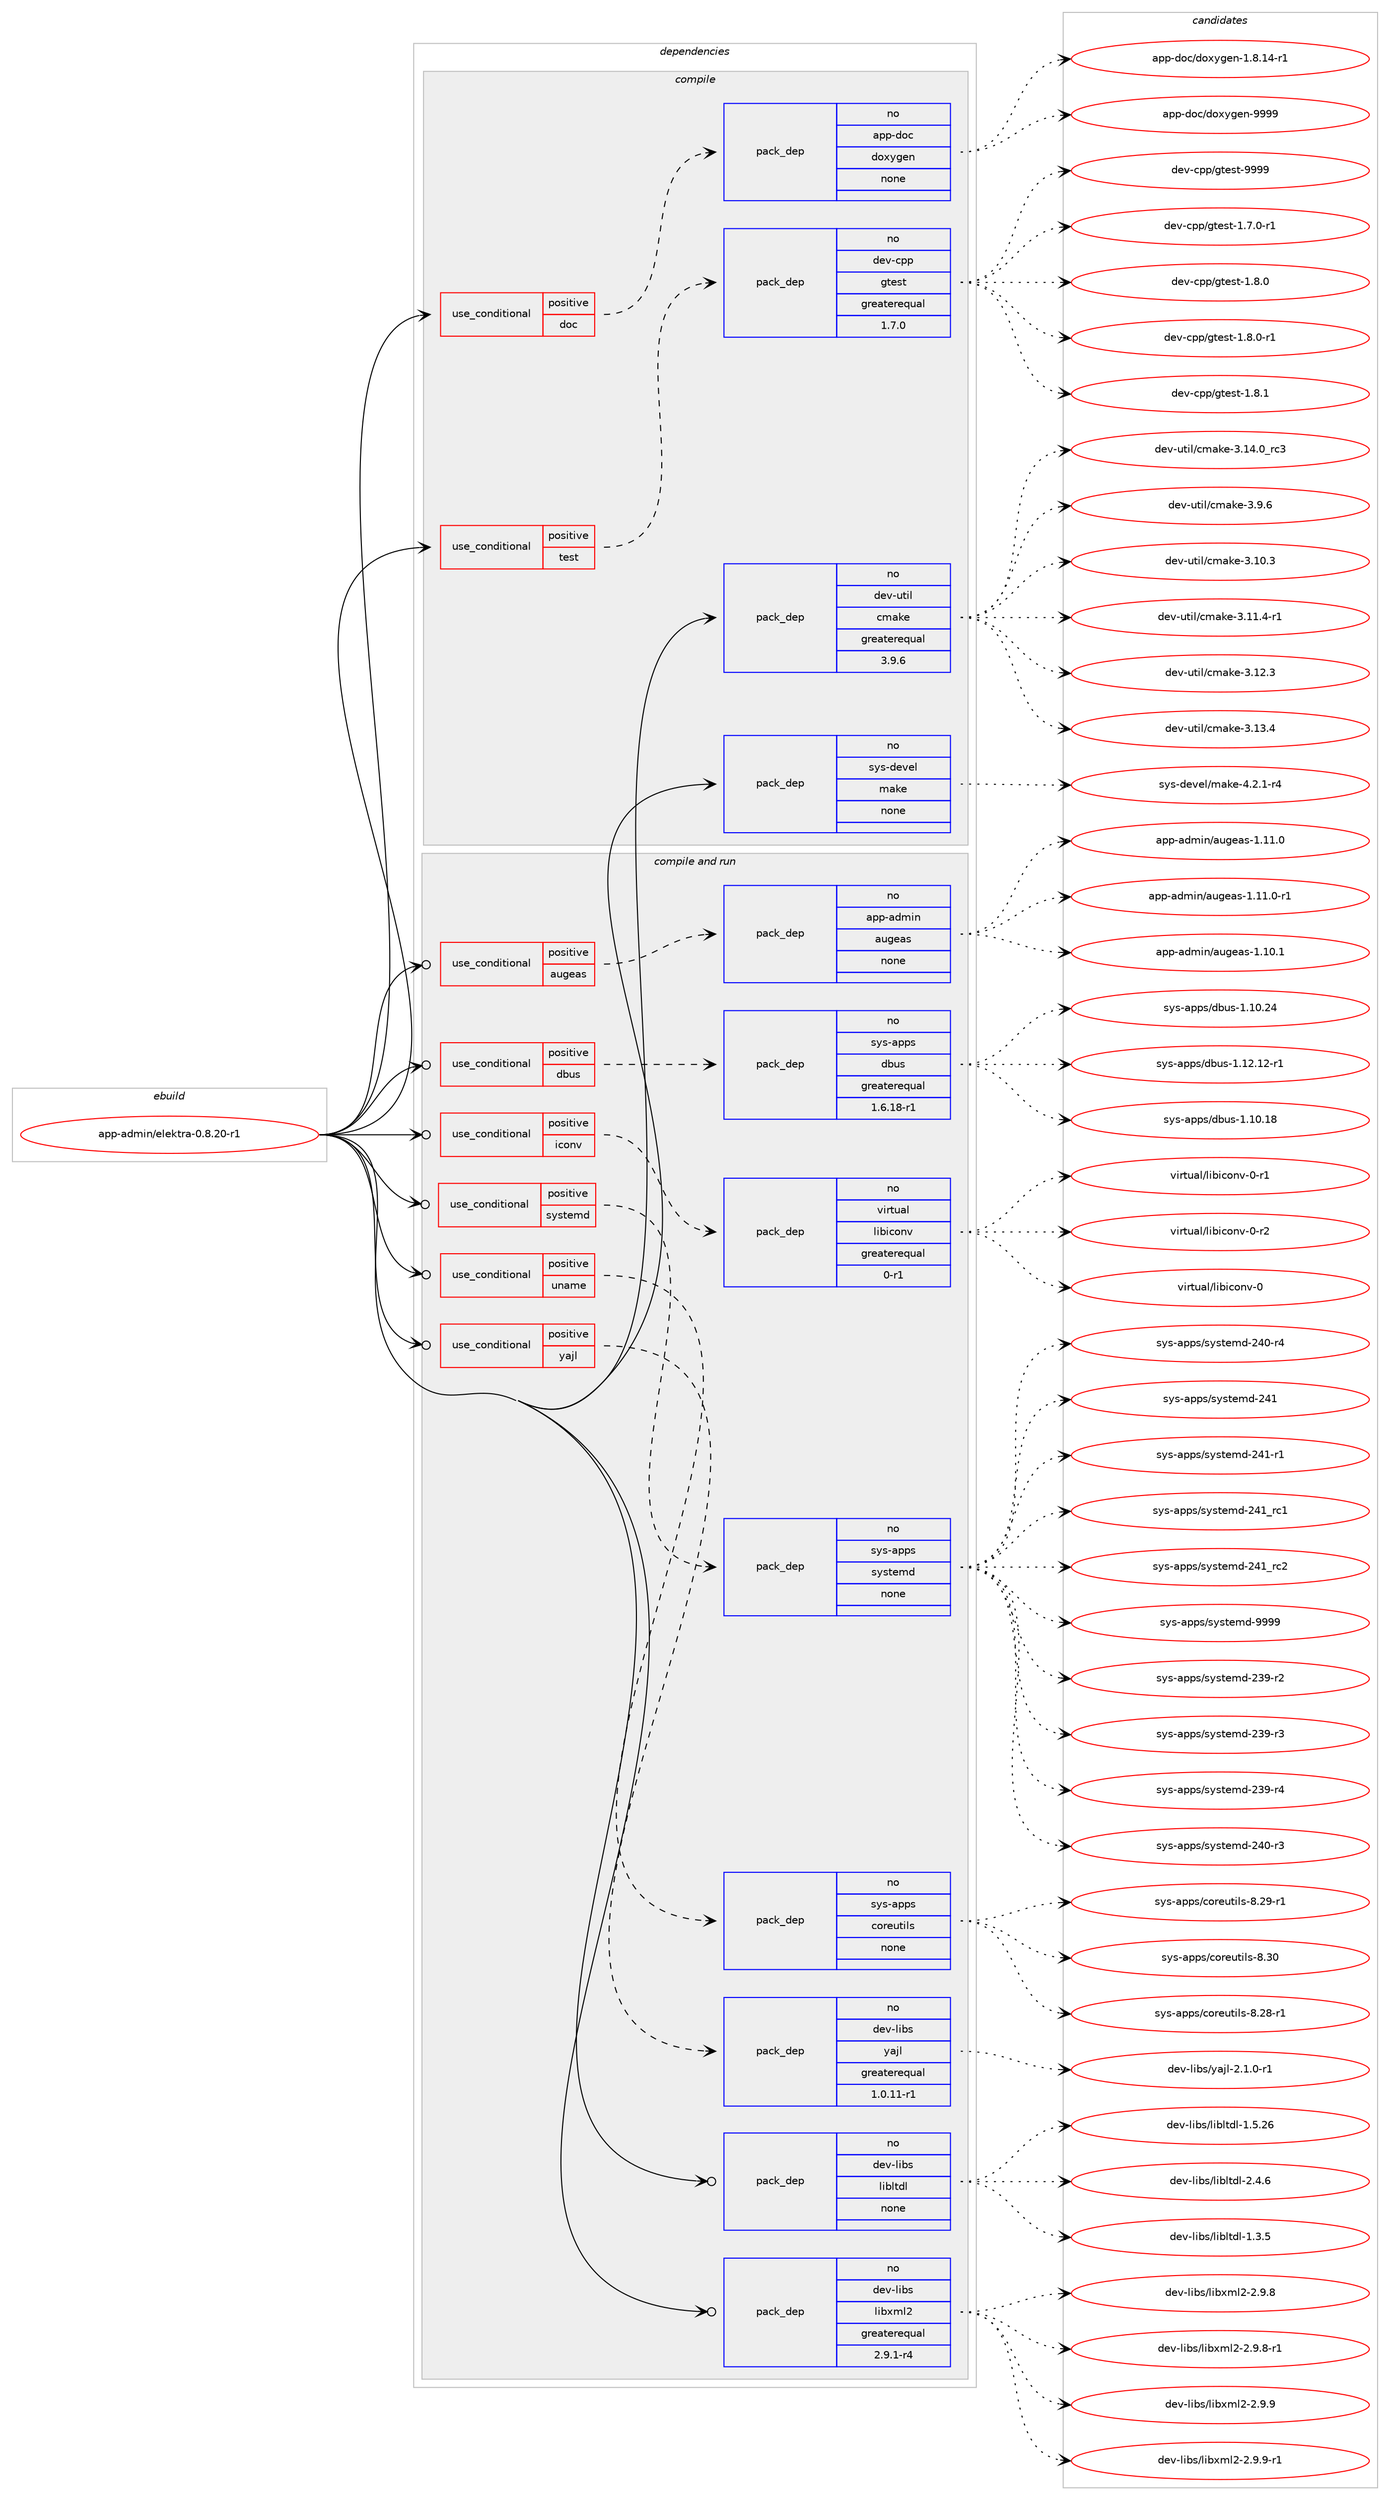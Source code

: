 digraph prolog {

# *************
# Graph options
# *************

newrank=true;
concentrate=true;
compound=true;
graph [rankdir=LR,fontname=Helvetica,fontsize=10,ranksep=1.5];#, ranksep=2.5, nodesep=0.2];
edge  [arrowhead=vee];
node  [fontname=Helvetica,fontsize=10];

# **********
# The ebuild
# **********

subgraph cluster_leftcol {
color=gray;
rank=same;
label=<<i>ebuild</i>>;
id [label="app-admin/elektra-0.8.20-r1", color=red, width=4, href="../app-admin/elektra-0.8.20-r1.svg"];
}

# ****************
# The dependencies
# ****************

subgraph cluster_midcol {
color=gray;
label=<<i>dependencies</i>>;
subgraph cluster_compile {
fillcolor="#eeeeee";
style=filled;
label=<<i>compile</i>>;
subgraph cond344808 {
dependency1264740 [label=<<TABLE BORDER="0" CELLBORDER="1" CELLSPACING="0" CELLPADDING="4"><TR><TD ROWSPAN="3" CELLPADDING="10">use_conditional</TD></TR><TR><TD>positive</TD></TR><TR><TD>doc</TD></TR></TABLE>>, shape=none, color=red];
subgraph pack900338 {
dependency1264741 [label=<<TABLE BORDER="0" CELLBORDER="1" CELLSPACING="0" CELLPADDING="4" WIDTH="220"><TR><TD ROWSPAN="6" CELLPADDING="30">pack_dep</TD></TR><TR><TD WIDTH="110">no</TD></TR><TR><TD>app-doc</TD></TR><TR><TD>doxygen</TD></TR><TR><TD>none</TD></TR><TR><TD></TD></TR></TABLE>>, shape=none, color=blue];
}
dependency1264740:e -> dependency1264741:w [weight=20,style="dashed",arrowhead="vee"];
}
id:e -> dependency1264740:w [weight=20,style="solid",arrowhead="vee"];
subgraph cond344809 {
dependency1264742 [label=<<TABLE BORDER="0" CELLBORDER="1" CELLSPACING="0" CELLPADDING="4"><TR><TD ROWSPAN="3" CELLPADDING="10">use_conditional</TD></TR><TR><TD>positive</TD></TR><TR><TD>test</TD></TR></TABLE>>, shape=none, color=red];
subgraph pack900339 {
dependency1264743 [label=<<TABLE BORDER="0" CELLBORDER="1" CELLSPACING="0" CELLPADDING="4" WIDTH="220"><TR><TD ROWSPAN="6" CELLPADDING="30">pack_dep</TD></TR><TR><TD WIDTH="110">no</TD></TR><TR><TD>dev-cpp</TD></TR><TR><TD>gtest</TD></TR><TR><TD>greaterequal</TD></TR><TR><TD>1.7.0</TD></TR></TABLE>>, shape=none, color=blue];
}
dependency1264742:e -> dependency1264743:w [weight=20,style="dashed",arrowhead="vee"];
}
id:e -> dependency1264742:w [weight=20,style="solid",arrowhead="vee"];
subgraph pack900340 {
dependency1264744 [label=<<TABLE BORDER="0" CELLBORDER="1" CELLSPACING="0" CELLPADDING="4" WIDTH="220"><TR><TD ROWSPAN="6" CELLPADDING="30">pack_dep</TD></TR><TR><TD WIDTH="110">no</TD></TR><TR><TD>dev-util</TD></TR><TR><TD>cmake</TD></TR><TR><TD>greaterequal</TD></TR><TR><TD>3.9.6</TD></TR></TABLE>>, shape=none, color=blue];
}
id:e -> dependency1264744:w [weight=20,style="solid",arrowhead="vee"];
subgraph pack900341 {
dependency1264745 [label=<<TABLE BORDER="0" CELLBORDER="1" CELLSPACING="0" CELLPADDING="4" WIDTH="220"><TR><TD ROWSPAN="6" CELLPADDING="30">pack_dep</TD></TR><TR><TD WIDTH="110">no</TD></TR><TR><TD>sys-devel</TD></TR><TR><TD>make</TD></TR><TR><TD>none</TD></TR><TR><TD></TD></TR></TABLE>>, shape=none, color=blue];
}
id:e -> dependency1264745:w [weight=20,style="solid",arrowhead="vee"];
}
subgraph cluster_compileandrun {
fillcolor="#eeeeee";
style=filled;
label=<<i>compile and run</i>>;
subgraph cond344810 {
dependency1264746 [label=<<TABLE BORDER="0" CELLBORDER="1" CELLSPACING="0" CELLPADDING="4"><TR><TD ROWSPAN="3" CELLPADDING="10">use_conditional</TD></TR><TR><TD>positive</TD></TR><TR><TD>augeas</TD></TR></TABLE>>, shape=none, color=red];
subgraph pack900342 {
dependency1264747 [label=<<TABLE BORDER="0" CELLBORDER="1" CELLSPACING="0" CELLPADDING="4" WIDTH="220"><TR><TD ROWSPAN="6" CELLPADDING="30">pack_dep</TD></TR><TR><TD WIDTH="110">no</TD></TR><TR><TD>app-admin</TD></TR><TR><TD>augeas</TD></TR><TR><TD>none</TD></TR><TR><TD></TD></TR></TABLE>>, shape=none, color=blue];
}
dependency1264746:e -> dependency1264747:w [weight=20,style="dashed",arrowhead="vee"];
}
id:e -> dependency1264746:w [weight=20,style="solid",arrowhead="odotvee"];
subgraph cond344811 {
dependency1264748 [label=<<TABLE BORDER="0" CELLBORDER="1" CELLSPACING="0" CELLPADDING="4"><TR><TD ROWSPAN="3" CELLPADDING="10">use_conditional</TD></TR><TR><TD>positive</TD></TR><TR><TD>dbus</TD></TR></TABLE>>, shape=none, color=red];
subgraph pack900343 {
dependency1264749 [label=<<TABLE BORDER="0" CELLBORDER="1" CELLSPACING="0" CELLPADDING="4" WIDTH="220"><TR><TD ROWSPAN="6" CELLPADDING="30">pack_dep</TD></TR><TR><TD WIDTH="110">no</TD></TR><TR><TD>sys-apps</TD></TR><TR><TD>dbus</TD></TR><TR><TD>greaterequal</TD></TR><TR><TD>1.6.18-r1</TD></TR></TABLE>>, shape=none, color=blue];
}
dependency1264748:e -> dependency1264749:w [weight=20,style="dashed",arrowhead="vee"];
}
id:e -> dependency1264748:w [weight=20,style="solid",arrowhead="odotvee"];
subgraph cond344812 {
dependency1264750 [label=<<TABLE BORDER="0" CELLBORDER="1" CELLSPACING="0" CELLPADDING="4"><TR><TD ROWSPAN="3" CELLPADDING="10">use_conditional</TD></TR><TR><TD>positive</TD></TR><TR><TD>iconv</TD></TR></TABLE>>, shape=none, color=red];
subgraph pack900344 {
dependency1264751 [label=<<TABLE BORDER="0" CELLBORDER="1" CELLSPACING="0" CELLPADDING="4" WIDTH="220"><TR><TD ROWSPAN="6" CELLPADDING="30">pack_dep</TD></TR><TR><TD WIDTH="110">no</TD></TR><TR><TD>virtual</TD></TR><TR><TD>libiconv</TD></TR><TR><TD>greaterequal</TD></TR><TR><TD>0-r1</TD></TR></TABLE>>, shape=none, color=blue];
}
dependency1264750:e -> dependency1264751:w [weight=20,style="dashed",arrowhead="vee"];
}
id:e -> dependency1264750:w [weight=20,style="solid",arrowhead="odotvee"];
subgraph cond344813 {
dependency1264752 [label=<<TABLE BORDER="0" CELLBORDER="1" CELLSPACING="0" CELLPADDING="4"><TR><TD ROWSPAN="3" CELLPADDING="10">use_conditional</TD></TR><TR><TD>positive</TD></TR><TR><TD>systemd</TD></TR></TABLE>>, shape=none, color=red];
subgraph pack900345 {
dependency1264753 [label=<<TABLE BORDER="0" CELLBORDER="1" CELLSPACING="0" CELLPADDING="4" WIDTH="220"><TR><TD ROWSPAN="6" CELLPADDING="30">pack_dep</TD></TR><TR><TD WIDTH="110">no</TD></TR><TR><TD>sys-apps</TD></TR><TR><TD>systemd</TD></TR><TR><TD>none</TD></TR><TR><TD></TD></TR></TABLE>>, shape=none, color=blue];
}
dependency1264752:e -> dependency1264753:w [weight=20,style="dashed",arrowhead="vee"];
}
id:e -> dependency1264752:w [weight=20,style="solid",arrowhead="odotvee"];
subgraph cond344814 {
dependency1264754 [label=<<TABLE BORDER="0" CELLBORDER="1" CELLSPACING="0" CELLPADDING="4"><TR><TD ROWSPAN="3" CELLPADDING="10">use_conditional</TD></TR><TR><TD>positive</TD></TR><TR><TD>uname</TD></TR></TABLE>>, shape=none, color=red];
subgraph pack900346 {
dependency1264755 [label=<<TABLE BORDER="0" CELLBORDER="1" CELLSPACING="0" CELLPADDING="4" WIDTH="220"><TR><TD ROWSPAN="6" CELLPADDING="30">pack_dep</TD></TR><TR><TD WIDTH="110">no</TD></TR><TR><TD>sys-apps</TD></TR><TR><TD>coreutils</TD></TR><TR><TD>none</TD></TR><TR><TD></TD></TR></TABLE>>, shape=none, color=blue];
}
dependency1264754:e -> dependency1264755:w [weight=20,style="dashed",arrowhead="vee"];
}
id:e -> dependency1264754:w [weight=20,style="solid",arrowhead="odotvee"];
subgraph cond344815 {
dependency1264756 [label=<<TABLE BORDER="0" CELLBORDER="1" CELLSPACING="0" CELLPADDING="4"><TR><TD ROWSPAN="3" CELLPADDING="10">use_conditional</TD></TR><TR><TD>positive</TD></TR><TR><TD>yajl</TD></TR></TABLE>>, shape=none, color=red];
subgraph pack900347 {
dependency1264757 [label=<<TABLE BORDER="0" CELLBORDER="1" CELLSPACING="0" CELLPADDING="4" WIDTH="220"><TR><TD ROWSPAN="6" CELLPADDING="30">pack_dep</TD></TR><TR><TD WIDTH="110">no</TD></TR><TR><TD>dev-libs</TD></TR><TR><TD>yajl</TD></TR><TR><TD>greaterequal</TD></TR><TR><TD>1.0.11-r1</TD></TR></TABLE>>, shape=none, color=blue];
}
dependency1264756:e -> dependency1264757:w [weight=20,style="dashed",arrowhead="vee"];
}
id:e -> dependency1264756:w [weight=20,style="solid",arrowhead="odotvee"];
subgraph pack900348 {
dependency1264758 [label=<<TABLE BORDER="0" CELLBORDER="1" CELLSPACING="0" CELLPADDING="4" WIDTH="220"><TR><TD ROWSPAN="6" CELLPADDING="30">pack_dep</TD></TR><TR><TD WIDTH="110">no</TD></TR><TR><TD>dev-libs</TD></TR><TR><TD>libltdl</TD></TR><TR><TD>none</TD></TR><TR><TD></TD></TR></TABLE>>, shape=none, color=blue];
}
id:e -> dependency1264758:w [weight=20,style="solid",arrowhead="odotvee"];
subgraph pack900349 {
dependency1264759 [label=<<TABLE BORDER="0" CELLBORDER="1" CELLSPACING="0" CELLPADDING="4" WIDTH="220"><TR><TD ROWSPAN="6" CELLPADDING="30">pack_dep</TD></TR><TR><TD WIDTH="110">no</TD></TR><TR><TD>dev-libs</TD></TR><TR><TD>libxml2</TD></TR><TR><TD>greaterequal</TD></TR><TR><TD>2.9.1-r4</TD></TR></TABLE>>, shape=none, color=blue];
}
id:e -> dependency1264759:w [weight=20,style="solid",arrowhead="odotvee"];
}
subgraph cluster_run {
fillcolor="#eeeeee";
style=filled;
label=<<i>run</i>>;
}
}

# **************
# The candidates
# **************

subgraph cluster_choices {
rank=same;
color=gray;
label=<<i>candidates</i>>;

subgraph choice900338 {
color=black;
nodesep=1;
choice97112112451001119947100111120121103101110454946564649524511449 [label="app-doc/doxygen-1.8.14-r1", color=red, width=4,href="../app-doc/doxygen-1.8.14-r1.svg"];
choice971121124510011199471001111201211031011104557575757 [label="app-doc/doxygen-9999", color=red, width=4,href="../app-doc/doxygen-9999.svg"];
dependency1264741:e -> choice97112112451001119947100111120121103101110454946564649524511449:w [style=dotted,weight="100"];
dependency1264741:e -> choice971121124510011199471001111201211031011104557575757:w [style=dotted,weight="100"];
}
subgraph choice900339 {
color=black;
nodesep=1;
choice1001011184599112112471031161011151164549465546484511449 [label="dev-cpp/gtest-1.7.0-r1", color=red, width=4,href="../dev-cpp/gtest-1.7.0-r1.svg"];
choice100101118459911211247103116101115116454946564648 [label="dev-cpp/gtest-1.8.0", color=red, width=4,href="../dev-cpp/gtest-1.8.0.svg"];
choice1001011184599112112471031161011151164549465646484511449 [label="dev-cpp/gtest-1.8.0-r1", color=red, width=4,href="../dev-cpp/gtest-1.8.0-r1.svg"];
choice100101118459911211247103116101115116454946564649 [label="dev-cpp/gtest-1.8.1", color=red, width=4,href="../dev-cpp/gtest-1.8.1.svg"];
choice1001011184599112112471031161011151164557575757 [label="dev-cpp/gtest-9999", color=red, width=4,href="../dev-cpp/gtest-9999.svg"];
dependency1264743:e -> choice1001011184599112112471031161011151164549465546484511449:w [style=dotted,weight="100"];
dependency1264743:e -> choice100101118459911211247103116101115116454946564648:w [style=dotted,weight="100"];
dependency1264743:e -> choice1001011184599112112471031161011151164549465646484511449:w [style=dotted,weight="100"];
dependency1264743:e -> choice100101118459911211247103116101115116454946564649:w [style=dotted,weight="100"];
dependency1264743:e -> choice1001011184599112112471031161011151164557575757:w [style=dotted,weight="100"];
}
subgraph choice900340 {
color=black;
nodesep=1;
choice1001011184511711610510847991099710710145514649484651 [label="dev-util/cmake-3.10.3", color=red, width=4,href="../dev-util/cmake-3.10.3.svg"];
choice10010111845117116105108479910997107101455146494946524511449 [label="dev-util/cmake-3.11.4-r1", color=red, width=4,href="../dev-util/cmake-3.11.4-r1.svg"];
choice1001011184511711610510847991099710710145514649504651 [label="dev-util/cmake-3.12.3", color=red, width=4,href="../dev-util/cmake-3.12.3.svg"];
choice1001011184511711610510847991099710710145514649514652 [label="dev-util/cmake-3.13.4", color=red, width=4,href="../dev-util/cmake-3.13.4.svg"];
choice1001011184511711610510847991099710710145514649524648951149951 [label="dev-util/cmake-3.14.0_rc3", color=red, width=4,href="../dev-util/cmake-3.14.0_rc3.svg"];
choice10010111845117116105108479910997107101455146574654 [label="dev-util/cmake-3.9.6", color=red, width=4,href="../dev-util/cmake-3.9.6.svg"];
dependency1264744:e -> choice1001011184511711610510847991099710710145514649484651:w [style=dotted,weight="100"];
dependency1264744:e -> choice10010111845117116105108479910997107101455146494946524511449:w [style=dotted,weight="100"];
dependency1264744:e -> choice1001011184511711610510847991099710710145514649504651:w [style=dotted,weight="100"];
dependency1264744:e -> choice1001011184511711610510847991099710710145514649514652:w [style=dotted,weight="100"];
dependency1264744:e -> choice1001011184511711610510847991099710710145514649524648951149951:w [style=dotted,weight="100"];
dependency1264744:e -> choice10010111845117116105108479910997107101455146574654:w [style=dotted,weight="100"];
}
subgraph choice900341 {
color=black;
nodesep=1;
choice1151211154510010111810110847109971071014552465046494511452 [label="sys-devel/make-4.2.1-r4", color=red, width=4,href="../sys-devel/make-4.2.1-r4.svg"];
dependency1264745:e -> choice1151211154510010111810110847109971071014552465046494511452:w [style=dotted,weight="100"];
}
subgraph choice900342 {
color=black;
nodesep=1;
choice97112112459710010910511047971171031019711545494649484649 [label="app-admin/augeas-1.10.1", color=red, width=4,href="../app-admin/augeas-1.10.1.svg"];
choice97112112459710010910511047971171031019711545494649494648 [label="app-admin/augeas-1.11.0", color=red, width=4,href="../app-admin/augeas-1.11.0.svg"];
choice971121124597100109105110479711710310197115454946494946484511449 [label="app-admin/augeas-1.11.0-r1", color=red, width=4,href="../app-admin/augeas-1.11.0-r1.svg"];
dependency1264747:e -> choice97112112459710010910511047971171031019711545494649484649:w [style=dotted,weight="100"];
dependency1264747:e -> choice97112112459710010910511047971171031019711545494649494648:w [style=dotted,weight="100"];
dependency1264747:e -> choice971121124597100109105110479711710310197115454946494946484511449:w [style=dotted,weight="100"];
}
subgraph choice900343 {
color=black;
nodesep=1;
choice115121115459711211211547100981171154549464948464956 [label="sys-apps/dbus-1.10.18", color=red, width=4,href="../sys-apps/dbus-1.10.18.svg"];
choice115121115459711211211547100981171154549464948465052 [label="sys-apps/dbus-1.10.24", color=red, width=4,href="../sys-apps/dbus-1.10.24.svg"];
choice1151211154597112112115471009811711545494649504649504511449 [label="sys-apps/dbus-1.12.12-r1", color=red, width=4,href="../sys-apps/dbus-1.12.12-r1.svg"];
dependency1264749:e -> choice115121115459711211211547100981171154549464948464956:w [style=dotted,weight="100"];
dependency1264749:e -> choice115121115459711211211547100981171154549464948465052:w [style=dotted,weight="100"];
dependency1264749:e -> choice1151211154597112112115471009811711545494649504649504511449:w [style=dotted,weight="100"];
}
subgraph choice900344 {
color=black;
nodesep=1;
choice118105114116117971084710810598105991111101184548 [label="virtual/libiconv-0", color=red, width=4,href="../virtual/libiconv-0.svg"];
choice1181051141161179710847108105981059911111011845484511449 [label="virtual/libiconv-0-r1", color=red, width=4,href="../virtual/libiconv-0-r1.svg"];
choice1181051141161179710847108105981059911111011845484511450 [label="virtual/libiconv-0-r2", color=red, width=4,href="../virtual/libiconv-0-r2.svg"];
dependency1264751:e -> choice118105114116117971084710810598105991111101184548:w [style=dotted,weight="100"];
dependency1264751:e -> choice1181051141161179710847108105981059911111011845484511449:w [style=dotted,weight="100"];
dependency1264751:e -> choice1181051141161179710847108105981059911111011845484511450:w [style=dotted,weight="100"];
}
subgraph choice900345 {
color=black;
nodesep=1;
choice115121115459711211211547115121115116101109100455051574511450 [label="sys-apps/systemd-239-r2", color=red, width=4,href="../sys-apps/systemd-239-r2.svg"];
choice115121115459711211211547115121115116101109100455051574511451 [label="sys-apps/systemd-239-r3", color=red, width=4,href="../sys-apps/systemd-239-r3.svg"];
choice115121115459711211211547115121115116101109100455051574511452 [label="sys-apps/systemd-239-r4", color=red, width=4,href="../sys-apps/systemd-239-r4.svg"];
choice115121115459711211211547115121115116101109100455052484511451 [label="sys-apps/systemd-240-r3", color=red, width=4,href="../sys-apps/systemd-240-r3.svg"];
choice115121115459711211211547115121115116101109100455052484511452 [label="sys-apps/systemd-240-r4", color=red, width=4,href="../sys-apps/systemd-240-r4.svg"];
choice11512111545971121121154711512111511610110910045505249 [label="sys-apps/systemd-241", color=red, width=4,href="../sys-apps/systemd-241.svg"];
choice115121115459711211211547115121115116101109100455052494511449 [label="sys-apps/systemd-241-r1", color=red, width=4,href="../sys-apps/systemd-241-r1.svg"];
choice11512111545971121121154711512111511610110910045505249951149949 [label="sys-apps/systemd-241_rc1", color=red, width=4,href="../sys-apps/systemd-241_rc1.svg"];
choice11512111545971121121154711512111511610110910045505249951149950 [label="sys-apps/systemd-241_rc2", color=red, width=4,href="../sys-apps/systemd-241_rc2.svg"];
choice1151211154597112112115471151211151161011091004557575757 [label="sys-apps/systemd-9999", color=red, width=4,href="../sys-apps/systemd-9999.svg"];
dependency1264753:e -> choice115121115459711211211547115121115116101109100455051574511450:w [style=dotted,weight="100"];
dependency1264753:e -> choice115121115459711211211547115121115116101109100455051574511451:w [style=dotted,weight="100"];
dependency1264753:e -> choice115121115459711211211547115121115116101109100455051574511452:w [style=dotted,weight="100"];
dependency1264753:e -> choice115121115459711211211547115121115116101109100455052484511451:w [style=dotted,weight="100"];
dependency1264753:e -> choice115121115459711211211547115121115116101109100455052484511452:w [style=dotted,weight="100"];
dependency1264753:e -> choice11512111545971121121154711512111511610110910045505249:w [style=dotted,weight="100"];
dependency1264753:e -> choice115121115459711211211547115121115116101109100455052494511449:w [style=dotted,weight="100"];
dependency1264753:e -> choice11512111545971121121154711512111511610110910045505249951149949:w [style=dotted,weight="100"];
dependency1264753:e -> choice11512111545971121121154711512111511610110910045505249951149950:w [style=dotted,weight="100"];
dependency1264753:e -> choice1151211154597112112115471151211151161011091004557575757:w [style=dotted,weight="100"];
}
subgraph choice900346 {
color=black;
nodesep=1;
choice1151211154597112112115479911111410111711610510811545564650564511449 [label="sys-apps/coreutils-8.28-r1", color=red, width=4,href="../sys-apps/coreutils-8.28-r1.svg"];
choice1151211154597112112115479911111410111711610510811545564650574511449 [label="sys-apps/coreutils-8.29-r1", color=red, width=4,href="../sys-apps/coreutils-8.29-r1.svg"];
choice115121115459711211211547991111141011171161051081154556465148 [label="sys-apps/coreutils-8.30", color=red, width=4,href="../sys-apps/coreutils-8.30.svg"];
dependency1264755:e -> choice1151211154597112112115479911111410111711610510811545564650564511449:w [style=dotted,weight="100"];
dependency1264755:e -> choice1151211154597112112115479911111410111711610510811545564650574511449:w [style=dotted,weight="100"];
dependency1264755:e -> choice115121115459711211211547991111141011171161051081154556465148:w [style=dotted,weight="100"];
}
subgraph choice900347 {
color=black;
nodesep=1;
choice100101118451081059811547121971061084550464946484511449 [label="dev-libs/yajl-2.1.0-r1", color=red, width=4,href="../dev-libs/yajl-2.1.0-r1.svg"];
dependency1264757:e -> choice100101118451081059811547121971061084550464946484511449:w [style=dotted,weight="100"];
}
subgraph choice900348 {
color=black;
nodesep=1;
choice10010111845108105981154710810598108116100108454946514653 [label="dev-libs/libltdl-1.3.5", color=red, width=4,href="../dev-libs/libltdl-1.3.5.svg"];
choice1001011184510810598115471081059810811610010845494653465054 [label="dev-libs/libltdl-1.5.26", color=red, width=4,href="../dev-libs/libltdl-1.5.26.svg"];
choice10010111845108105981154710810598108116100108455046524654 [label="dev-libs/libltdl-2.4.6", color=red, width=4,href="../dev-libs/libltdl-2.4.6.svg"];
dependency1264758:e -> choice10010111845108105981154710810598108116100108454946514653:w [style=dotted,weight="100"];
dependency1264758:e -> choice1001011184510810598115471081059810811610010845494653465054:w [style=dotted,weight="100"];
dependency1264758:e -> choice10010111845108105981154710810598108116100108455046524654:w [style=dotted,weight="100"];
}
subgraph choice900349 {
color=black;
nodesep=1;
choice1001011184510810598115471081059812010910850455046574656 [label="dev-libs/libxml2-2.9.8", color=red, width=4,href="../dev-libs/libxml2-2.9.8.svg"];
choice10010111845108105981154710810598120109108504550465746564511449 [label="dev-libs/libxml2-2.9.8-r1", color=red, width=4,href="../dev-libs/libxml2-2.9.8-r1.svg"];
choice1001011184510810598115471081059812010910850455046574657 [label="dev-libs/libxml2-2.9.9", color=red, width=4,href="../dev-libs/libxml2-2.9.9.svg"];
choice10010111845108105981154710810598120109108504550465746574511449 [label="dev-libs/libxml2-2.9.9-r1", color=red, width=4,href="../dev-libs/libxml2-2.9.9-r1.svg"];
dependency1264759:e -> choice1001011184510810598115471081059812010910850455046574656:w [style=dotted,weight="100"];
dependency1264759:e -> choice10010111845108105981154710810598120109108504550465746564511449:w [style=dotted,weight="100"];
dependency1264759:e -> choice1001011184510810598115471081059812010910850455046574657:w [style=dotted,weight="100"];
dependency1264759:e -> choice10010111845108105981154710810598120109108504550465746574511449:w [style=dotted,weight="100"];
}
}

}

